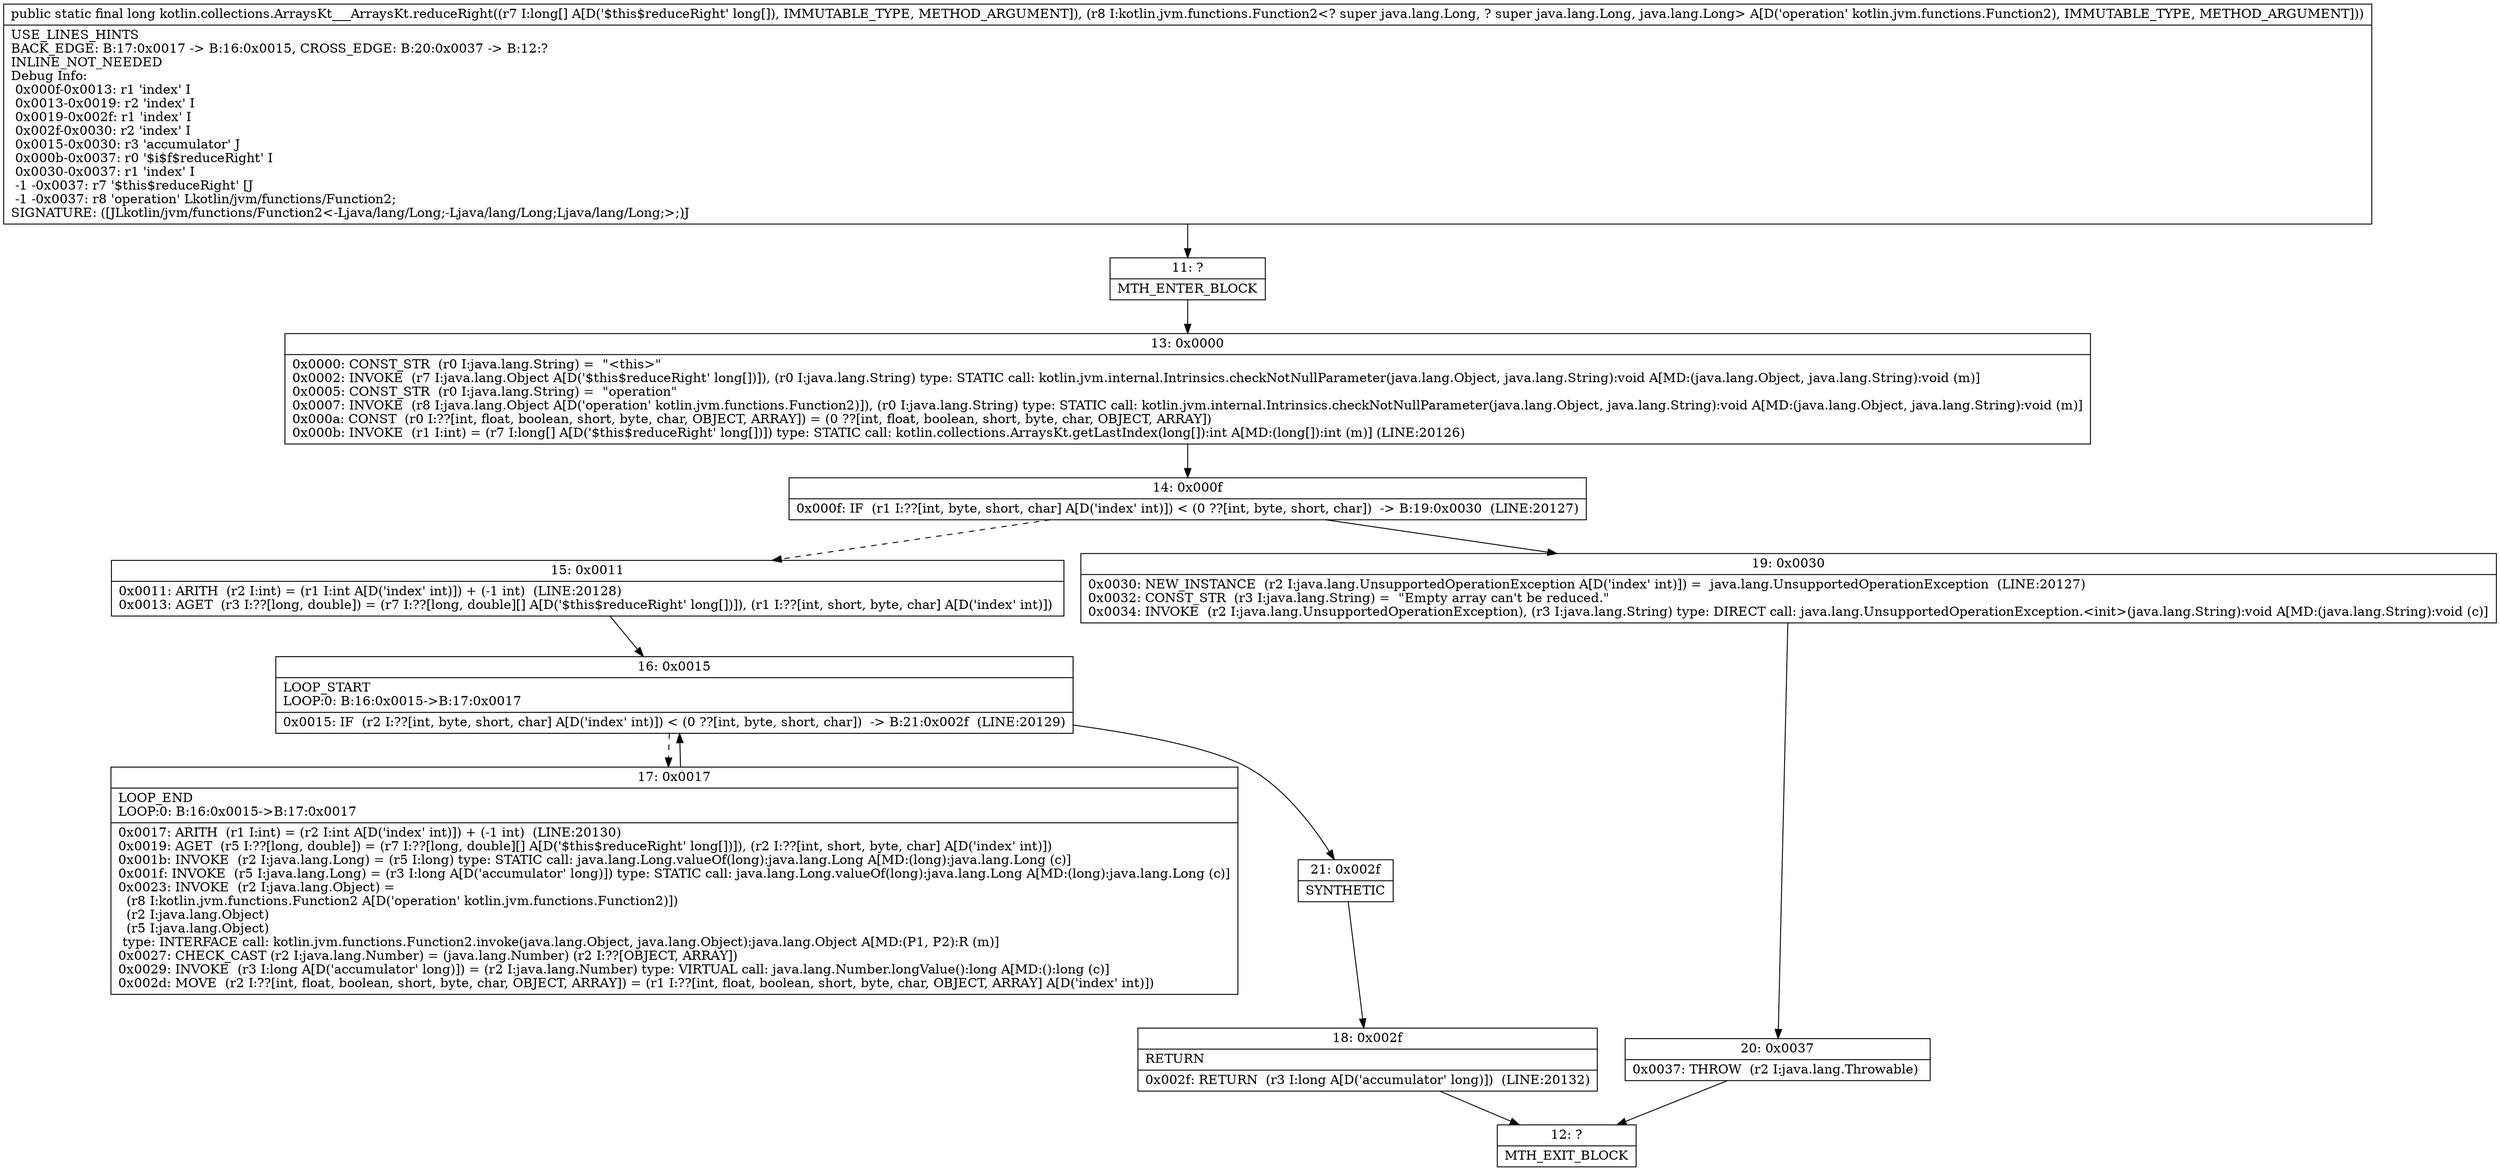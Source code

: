 digraph "CFG forkotlin.collections.ArraysKt___ArraysKt.reduceRight([JLkotlin\/jvm\/functions\/Function2;)J" {
Node_11 [shape=record,label="{11\:\ ?|MTH_ENTER_BLOCK\l}"];
Node_13 [shape=record,label="{13\:\ 0x0000|0x0000: CONST_STR  (r0 I:java.lang.String) =  \"\<this\>\" \l0x0002: INVOKE  (r7 I:java.lang.Object A[D('$this$reduceRight' long[])]), (r0 I:java.lang.String) type: STATIC call: kotlin.jvm.internal.Intrinsics.checkNotNullParameter(java.lang.Object, java.lang.String):void A[MD:(java.lang.Object, java.lang.String):void (m)]\l0x0005: CONST_STR  (r0 I:java.lang.String) =  \"operation\" \l0x0007: INVOKE  (r8 I:java.lang.Object A[D('operation' kotlin.jvm.functions.Function2)]), (r0 I:java.lang.String) type: STATIC call: kotlin.jvm.internal.Intrinsics.checkNotNullParameter(java.lang.Object, java.lang.String):void A[MD:(java.lang.Object, java.lang.String):void (m)]\l0x000a: CONST  (r0 I:??[int, float, boolean, short, byte, char, OBJECT, ARRAY]) = (0 ??[int, float, boolean, short, byte, char, OBJECT, ARRAY]) \l0x000b: INVOKE  (r1 I:int) = (r7 I:long[] A[D('$this$reduceRight' long[])]) type: STATIC call: kotlin.collections.ArraysKt.getLastIndex(long[]):int A[MD:(long[]):int (m)] (LINE:20126)\l}"];
Node_14 [shape=record,label="{14\:\ 0x000f|0x000f: IF  (r1 I:??[int, byte, short, char] A[D('index' int)]) \< (0 ??[int, byte, short, char])  \-\> B:19:0x0030  (LINE:20127)\l}"];
Node_15 [shape=record,label="{15\:\ 0x0011|0x0011: ARITH  (r2 I:int) = (r1 I:int A[D('index' int)]) + (\-1 int)  (LINE:20128)\l0x0013: AGET  (r3 I:??[long, double]) = (r7 I:??[long, double][] A[D('$this$reduceRight' long[])]), (r1 I:??[int, short, byte, char] A[D('index' int)]) \l}"];
Node_16 [shape=record,label="{16\:\ 0x0015|LOOP_START\lLOOP:0: B:16:0x0015\-\>B:17:0x0017\l|0x0015: IF  (r2 I:??[int, byte, short, char] A[D('index' int)]) \< (0 ??[int, byte, short, char])  \-\> B:21:0x002f  (LINE:20129)\l}"];
Node_17 [shape=record,label="{17\:\ 0x0017|LOOP_END\lLOOP:0: B:16:0x0015\-\>B:17:0x0017\l|0x0017: ARITH  (r1 I:int) = (r2 I:int A[D('index' int)]) + (\-1 int)  (LINE:20130)\l0x0019: AGET  (r5 I:??[long, double]) = (r7 I:??[long, double][] A[D('$this$reduceRight' long[])]), (r2 I:??[int, short, byte, char] A[D('index' int)]) \l0x001b: INVOKE  (r2 I:java.lang.Long) = (r5 I:long) type: STATIC call: java.lang.Long.valueOf(long):java.lang.Long A[MD:(long):java.lang.Long (c)]\l0x001f: INVOKE  (r5 I:java.lang.Long) = (r3 I:long A[D('accumulator' long)]) type: STATIC call: java.lang.Long.valueOf(long):java.lang.Long A[MD:(long):java.lang.Long (c)]\l0x0023: INVOKE  (r2 I:java.lang.Object) = \l  (r8 I:kotlin.jvm.functions.Function2 A[D('operation' kotlin.jvm.functions.Function2)])\l  (r2 I:java.lang.Object)\l  (r5 I:java.lang.Object)\l type: INTERFACE call: kotlin.jvm.functions.Function2.invoke(java.lang.Object, java.lang.Object):java.lang.Object A[MD:(P1, P2):R (m)]\l0x0027: CHECK_CAST (r2 I:java.lang.Number) = (java.lang.Number) (r2 I:??[OBJECT, ARRAY]) \l0x0029: INVOKE  (r3 I:long A[D('accumulator' long)]) = (r2 I:java.lang.Number) type: VIRTUAL call: java.lang.Number.longValue():long A[MD:():long (c)]\l0x002d: MOVE  (r2 I:??[int, float, boolean, short, byte, char, OBJECT, ARRAY]) = (r1 I:??[int, float, boolean, short, byte, char, OBJECT, ARRAY] A[D('index' int)]) \l}"];
Node_21 [shape=record,label="{21\:\ 0x002f|SYNTHETIC\l}"];
Node_18 [shape=record,label="{18\:\ 0x002f|RETURN\l|0x002f: RETURN  (r3 I:long A[D('accumulator' long)])  (LINE:20132)\l}"];
Node_12 [shape=record,label="{12\:\ ?|MTH_EXIT_BLOCK\l}"];
Node_19 [shape=record,label="{19\:\ 0x0030|0x0030: NEW_INSTANCE  (r2 I:java.lang.UnsupportedOperationException A[D('index' int)]) =  java.lang.UnsupportedOperationException  (LINE:20127)\l0x0032: CONST_STR  (r3 I:java.lang.String) =  \"Empty array can't be reduced.\" \l0x0034: INVOKE  (r2 I:java.lang.UnsupportedOperationException), (r3 I:java.lang.String) type: DIRECT call: java.lang.UnsupportedOperationException.\<init\>(java.lang.String):void A[MD:(java.lang.String):void (c)]\l}"];
Node_20 [shape=record,label="{20\:\ 0x0037|0x0037: THROW  (r2 I:java.lang.Throwable) \l}"];
MethodNode[shape=record,label="{public static final long kotlin.collections.ArraysKt___ArraysKt.reduceRight((r7 I:long[] A[D('$this$reduceRight' long[]), IMMUTABLE_TYPE, METHOD_ARGUMENT]), (r8 I:kotlin.jvm.functions.Function2\<? super java.lang.Long, ? super java.lang.Long, java.lang.Long\> A[D('operation' kotlin.jvm.functions.Function2), IMMUTABLE_TYPE, METHOD_ARGUMENT]))  | USE_LINES_HINTS\lBACK_EDGE: B:17:0x0017 \-\> B:16:0x0015, CROSS_EDGE: B:20:0x0037 \-\> B:12:?\lINLINE_NOT_NEEDED\lDebug Info:\l  0x000f\-0x0013: r1 'index' I\l  0x0013\-0x0019: r2 'index' I\l  0x0019\-0x002f: r1 'index' I\l  0x002f\-0x0030: r2 'index' I\l  0x0015\-0x0030: r3 'accumulator' J\l  0x000b\-0x0037: r0 '$i$f$reduceRight' I\l  0x0030\-0x0037: r1 'index' I\l  \-1 \-0x0037: r7 '$this$reduceRight' [J\l  \-1 \-0x0037: r8 'operation' Lkotlin\/jvm\/functions\/Function2;\lSIGNATURE: ([JLkotlin\/jvm\/functions\/Function2\<\-Ljava\/lang\/Long;\-Ljava\/lang\/Long;Ljava\/lang\/Long;\>;)J\l}"];
MethodNode -> Node_11;Node_11 -> Node_13;
Node_13 -> Node_14;
Node_14 -> Node_15[style=dashed];
Node_14 -> Node_19;
Node_15 -> Node_16;
Node_16 -> Node_17[style=dashed];
Node_16 -> Node_21;
Node_17 -> Node_16;
Node_21 -> Node_18;
Node_18 -> Node_12;
Node_19 -> Node_20;
Node_20 -> Node_12;
}

